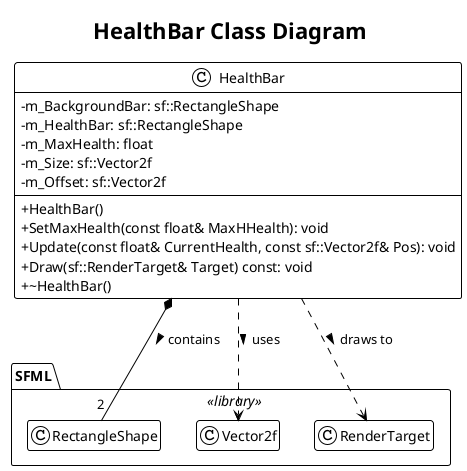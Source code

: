 @startuml
!theme plain
title HealthBar Class Diagram

' Settings
skinparam classAttributeIconSize 0
hide empty members

' --- SFML Library ---
package SFML <<library>> {
}

' --- Application Class ---
class HealthBar {
    - m_BackgroundBar: sf::RectangleShape
    - m_HealthBar: sf::RectangleShape
    - m_MaxHealth: float
    - m_Size: sf::Vector2f
    - m_Offset: sf::Vector2f
    --
    + HealthBar()
    + SetMaxHealth(const float& MaxHHealth): void
    + Update(const float& CurrentHealth, const sf::Vector2f& Pos): void
    + Draw(sf::RenderTarget& Target) const: void
    + ~HealthBar()
}

' --- RELATIONSHIPS ---

' ==> Composition
HealthBar *-- "2" SFML.RectangleShape : contains >

' ==> Dependency
HealthBar ..> SFML.Vector2f : uses >
HealthBar ..> SFML.RenderTarget : draws to >

@enduml